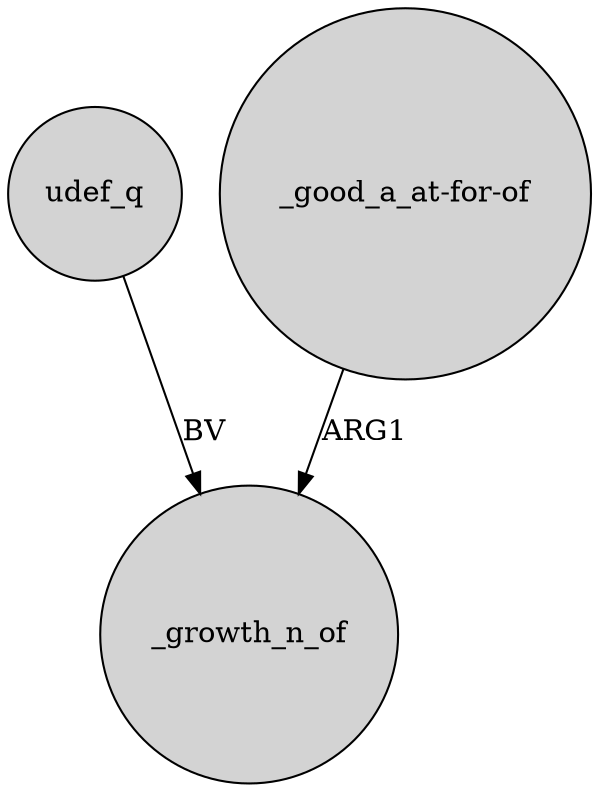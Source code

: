 digraph {
	node [shape=circle style=filled]
	udef_q -> _growth_n_of [label=BV]
	"_good_a_at-for-of" -> _growth_n_of [label=ARG1]
}
